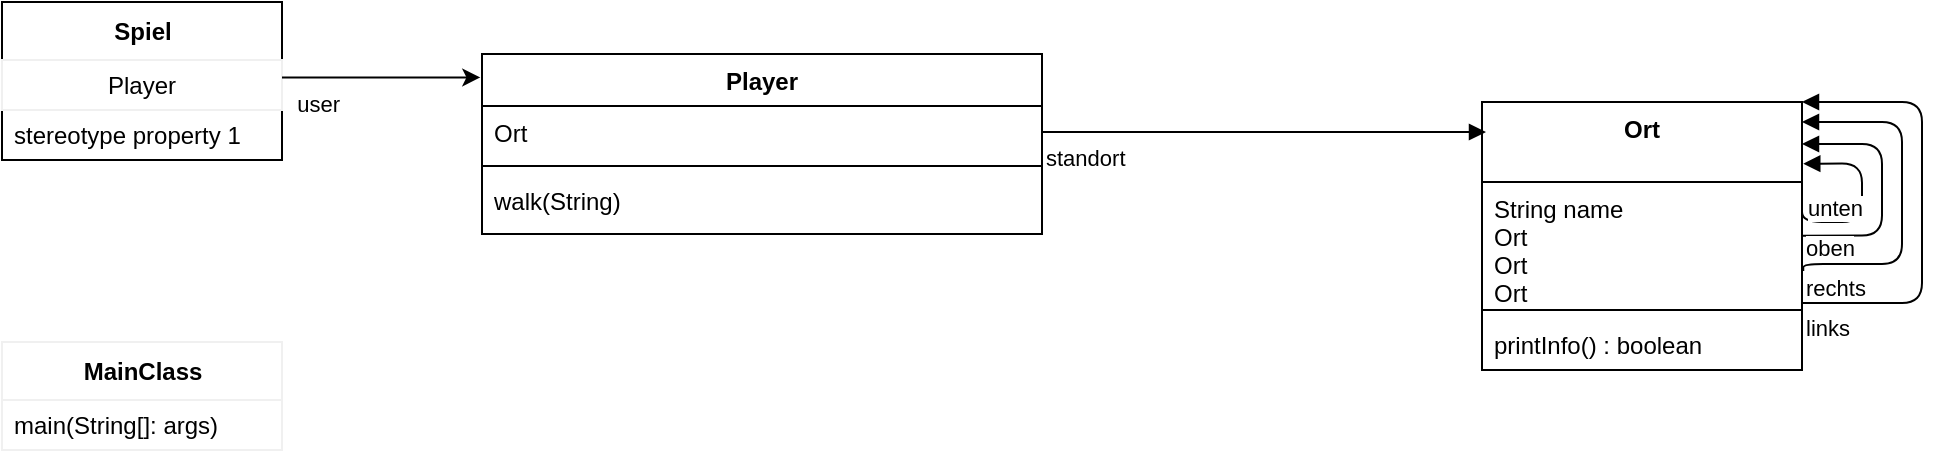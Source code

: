 <mxfile>
    <diagram id="lLabMF4MRWrVzhpLIE5X" name="Page-1">
        <mxGraphModel dx="1955" dy="956" grid="1" gridSize="10" guides="1" tooltips="1" connect="1" arrows="1" fold="1" page="1" pageScale="1" pageWidth="827" pageHeight="1169" math="0" shadow="0">
            <root>
                <mxCell id="0"/>
                <mxCell id="1" parent="0"/>
                <mxCell id="9VH3EkR2QSLjIcWtbJTV-1" value="Player" style="swimlane;fontStyle=1;align=center;verticalAlign=top;childLayout=stackLayout;horizontal=1;startSize=26;horizontalStack=0;resizeParent=1;resizeParentMax=0;resizeLast=0;collapsible=1;marginBottom=0;" parent="1" vertex="1">
                    <mxGeometry x="60" y="66" width="280" height="90" as="geometry"/>
                </mxCell>
                <mxCell id="9VH3EkR2QSLjIcWtbJTV-2" value="Ort" style="text;strokeColor=none;fillColor=none;align=left;verticalAlign=top;spacingLeft=4;spacingRight=4;overflow=hidden;rotatable=0;points=[[0,0.5],[1,0.5]];portConstraint=eastwest;" parent="9VH3EkR2QSLjIcWtbJTV-1" vertex="1">
                    <mxGeometry y="26" width="280" height="26" as="geometry"/>
                </mxCell>
                <mxCell id="9VH3EkR2QSLjIcWtbJTV-3" value="" style="line;strokeWidth=1;fillColor=none;align=left;verticalAlign=middle;spacingTop=-1;spacingLeft=3;spacingRight=3;rotatable=0;labelPosition=right;points=[];portConstraint=eastwest;" parent="9VH3EkR2QSLjIcWtbJTV-1" vertex="1">
                    <mxGeometry y="52" width="280" height="8" as="geometry"/>
                </mxCell>
                <mxCell id="9VH3EkR2QSLjIcWtbJTV-4" value="walk(String)" style="text;strokeColor=none;fillColor=none;align=left;verticalAlign=top;spacingLeft=4;spacingRight=4;overflow=hidden;rotatable=0;points=[[0,0.5],[1,0.5]];portConstraint=eastwest;" parent="9VH3EkR2QSLjIcWtbJTV-1" vertex="1">
                    <mxGeometry y="60" width="280" height="30" as="geometry"/>
                </mxCell>
                <mxCell id="9VH3EkR2QSLjIcWtbJTV-5" value="Ort" style="swimlane;fontStyle=1;align=center;verticalAlign=top;childLayout=stackLayout;horizontal=1;startSize=40;horizontalStack=0;resizeParent=1;resizeParentMax=0;resizeLast=0;collapsible=1;marginBottom=0;" parent="1" vertex="1">
                    <mxGeometry x="560" y="90" width="160" height="134" as="geometry"/>
                </mxCell>
                <mxCell id="9VH3EkR2QSLjIcWtbJTV-6" value="String name&#10;Ort&#10;Ort&#10;Ort&#10;Ort" style="text;strokeColor=none;fillColor=none;align=left;verticalAlign=top;spacingLeft=4;spacingRight=4;overflow=hidden;rotatable=0;points=[[0,0.5],[1,0.5]];portConstraint=eastwest;" parent="9VH3EkR2QSLjIcWtbJTV-5" vertex="1">
                    <mxGeometry y="40" width="160" height="60" as="geometry"/>
                </mxCell>
                <mxCell id="9VH3EkR2QSLjIcWtbJTV-7" value="" style="line;strokeWidth=1;fillColor=none;align=left;verticalAlign=middle;spacingTop=-1;spacingLeft=3;spacingRight=3;rotatable=0;labelPosition=right;points=[];portConstraint=eastwest;" parent="9VH3EkR2QSLjIcWtbJTV-5" vertex="1">
                    <mxGeometry y="100" width="160" height="8" as="geometry"/>
                </mxCell>
                <mxCell id="9VH3EkR2QSLjIcWtbJTV-8" value="printInfo() : boolean" style="text;strokeColor=none;fillColor=none;align=left;verticalAlign=top;spacingLeft=4;spacingRight=4;overflow=hidden;rotatable=0;points=[[0,0.5],[1,0.5]];portConstraint=eastwest;" parent="9VH3EkR2QSLjIcWtbJTV-5" vertex="1">
                    <mxGeometry y="108" width="160" height="26" as="geometry"/>
                </mxCell>
                <mxCell id="9VH3EkR2QSLjIcWtbJTV-16" value="&lt;div&gt;links&lt;/div&gt;&lt;div&gt;&lt;br&gt;&lt;/div&gt;" style="endArrow=block;endFill=1;html=1;edgeStyle=orthogonalEdgeStyle;align=left;verticalAlign=top;exitX=1.003;exitY=1.008;exitDx=0;exitDy=0;exitPerimeter=0;" parent="9VH3EkR2QSLjIcWtbJTV-5" source="9VH3EkR2QSLjIcWtbJTV-6" edge="1">
                    <mxGeometry x="-1" relative="1" as="geometry">
                        <mxPoint x="160" y="90" as="sourcePoint"/>
                        <mxPoint x="160" as="targetPoint"/>
                        <Array as="points">
                            <mxPoint x="220" y="101"/>
                            <mxPoint x="220"/>
                        </Array>
                    </mxGeometry>
                </mxCell>
                <mxCell id="9VH3EkR2QSLjIcWtbJTV-18" value="&lt;div&gt;rechts&lt;/div&gt;" style="endArrow=block;endFill=1;html=1;edgeStyle=orthogonalEdgeStyle;align=left;verticalAlign=top;exitX=1.004;exitY=0.741;exitDx=0;exitDy=0;exitPerimeter=0;" parent="9VH3EkR2QSLjIcWtbJTV-5" source="9VH3EkR2QSLjIcWtbJTV-6" target="9VH3EkR2QSLjIcWtbJTV-5" edge="1">
                    <mxGeometry x="-0.96" y="1" relative="1" as="geometry">
                        <mxPoint x="20" y="90" as="sourcePoint"/>
                        <mxPoint x="161" y="10" as="targetPoint"/>
                        <Array as="points">
                            <mxPoint x="210" y="81"/>
                            <mxPoint x="210" y="10"/>
                        </Array>
                        <mxPoint x="-1" as="offset"/>
                    </mxGeometry>
                </mxCell>
                <mxCell id="9VH3EkR2QSLjIcWtbJTV-9" value="&lt;div&gt;standort&lt;/div&gt;" style="endArrow=block;endFill=1;html=1;edgeStyle=orthogonalEdgeStyle;align=left;verticalAlign=top;exitX=1;exitY=0.5;exitDx=0;exitDy=0;" parent="1" source="9VH3EkR2QSLjIcWtbJTV-2" edge="1">
                    <mxGeometry x="-1" relative="1" as="geometry">
                        <mxPoint x="320" y="380" as="sourcePoint"/>
                        <mxPoint x="562" y="105" as="targetPoint"/>
                    </mxGeometry>
                </mxCell>
                <mxCell id="9VH3EkR2QSLjIcWtbJTV-20" value="&lt;div&gt;oben&lt;/div&gt;" style="endArrow=block;endFill=1;html=1;edgeStyle=orthogonalEdgeStyle;align=left;verticalAlign=top;" parent="1" target="9VH3EkR2QSLjIcWtbJTV-5" edge="1">
                    <mxGeometry x="-1.0" y="7" relative="1" as="geometry">
                        <mxPoint x="720" y="156.83" as="sourcePoint"/>
                        <mxPoint x="820" y="50" as="targetPoint"/>
                        <Array as="points">
                            <mxPoint x="760" y="157"/>
                            <mxPoint x="760" y="111"/>
                        </Array>
                        <mxPoint as="offset"/>
                    </mxGeometry>
                </mxCell>
                <mxCell id="9VH3EkR2QSLjIcWtbJTV-22" value="&lt;div&gt;unten&lt;/div&gt;" style="endArrow=block;endFill=1;html=1;edgeStyle=orthogonalEdgeStyle;align=left;verticalAlign=top;entryX=1.004;entryY=0.23;entryDx=0;entryDy=0;entryPerimeter=0;" parent="1" target="9VH3EkR2QSLjIcWtbJTV-5" edge="1">
                    <mxGeometry x="1" y="9" relative="1" as="geometry">
                        <mxPoint x="720" y="140" as="sourcePoint"/>
                        <mxPoint x="740" y="120" as="targetPoint"/>
                        <Array as="points">
                            <mxPoint x="720" y="150"/>
                            <mxPoint x="750" y="150"/>
                            <mxPoint x="750" y="121"/>
                        </Array>
                        <mxPoint as="offset"/>
                    </mxGeometry>
                </mxCell>
                <mxCell id="2" value="Spiel" style="swimlane;fontStyle=1;align=center;verticalAlign=middle;childLayout=stackLayout;horizontal=1;startSize=29;horizontalStack=0;resizeParent=1;resizeParentMax=0;resizeLast=0;collapsible=0;marginBottom=0;html=1;" vertex="1" parent="1">
                    <mxGeometry x="-180" y="40" width="140" height="79" as="geometry"/>
                </mxCell>
                <mxCell id="3" value="Player" style="text;html=1;fillColor=none;align=center;verticalAlign=middle;spacingLeft=4;spacingRight=4;overflow=hidden;rotatable=0;points=[[0,0.5],[1,0.5]];portConstraint=eastwest;strokeColor=#f0f0f0;" vertex="1" parent="2">
                    <mxGeometry y="29" width="140" height="25" as="geometry"/>
                </mxCell>
                <mxCell id="4" value="stereotype property 1" style="text;html=1;strokeColor=none;fillColor=none;align=left;verticalAlign=middle;spacingLeft=4;spacingRight=4;overflow=hidden;rotatable=0;points=[[0,0.5],[1,0.5]];portConstraint=eastwest;" vertex="1" parent="2">
                    <mxGeometry y="54" width="140" height="25" as="geometry"/>
                </mxCell>
                <mxCell id="5" value="user" style="edgeStyle=orthogonalEdgeStyle;rounded=0;orthogonalLoop=1;jettySize=auto;html=1;entryX=-0.003;entryY=0.13;entryDx=0;entryDy=0;entryPerimeter=0;fontFamily=Helvetica;labelPosition=left;verticalLabelPosition=bottom;align=right;verticalAlign=top;" edge="1" parent="1" source="3" target="9VH3EkR2QSLjIcWtbJTV-1">
                    <mxGeometry x="-0.395" relative="1" as="geometry">
                        <Array as="points">
                            <mxPoint x="10" y="78"/>
                        </Array>
                        <mxPoint as="offset"/>
                    </mxGeometry>
                </mxCell>
                <mxCell id="6" value="MainClass" style="swimlane;fontStyle=1;align=center;verticalAlign=middle;childLayout=stackLayout;horizontal=1;startSize=29;horizontalStack=0;resizeParent=1;resizeParentMax=0;resizeLast=0;collapsible=0;marginBottom=0;html=1;fontFamily=Helvetica;strokeColor=#f0f0f0;" vertex="1" parent="1">
                    <mxGeometry x="-180" y="210" width="140" height="54" as="geometry"/>
                </mxCell>
                <mxCell id="8" value="main(String[]: args)" style="text;html=1;strokeColor=none;fillColor=none;align=left;verticalAlign=middle;spacingLeft=4;spacingRight=4;overflow=hidden;rotatable=0;points=[[0,0.5],[1,0.5]];portConstraint=eastwest;" vertex="1" parent="6">
                    <mxGeometry y="29" width="140" height="25" as="geometry"/>
                </mxCell>
            </root>
        </mxGraphModel>
    </diagram>
</mxfile>